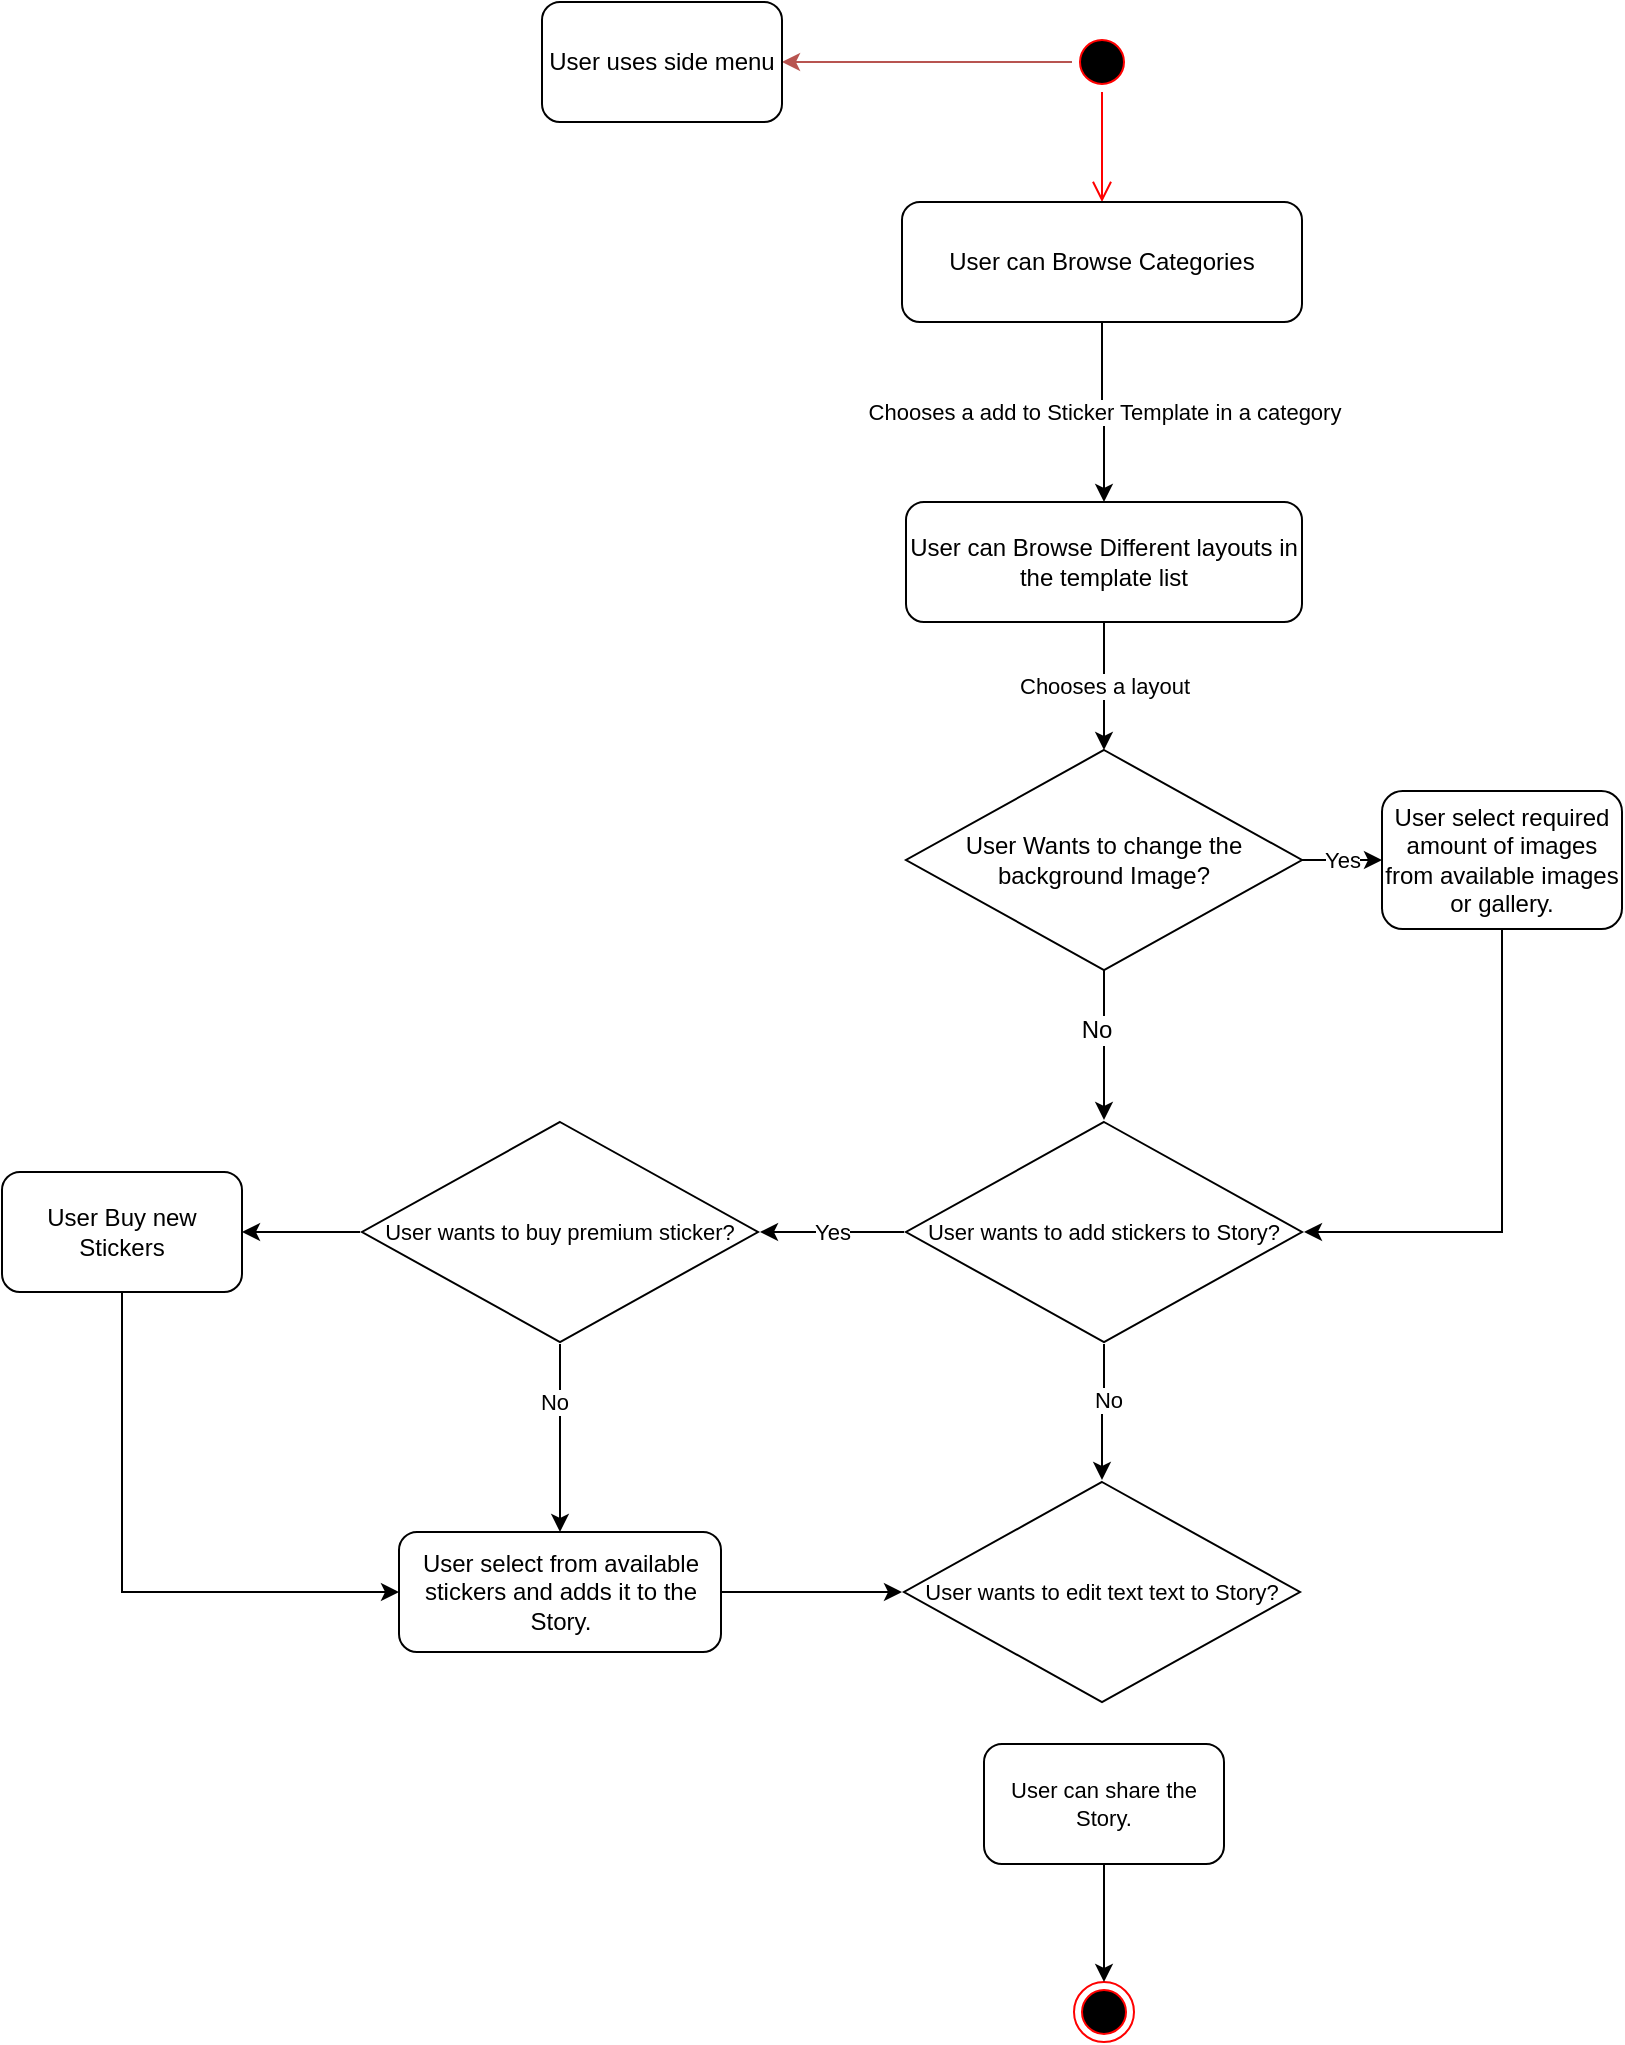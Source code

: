 <mxfile version="11.1.2" type="github"><diagram id="_DgNFgI9z5oCkufZs6Mz" name="Page-1"><mxGraphModel dx="1796" dy="616" grid="1" gridSize="10" guides="1" tooltips="1" connect="1" arrows="1" fold="1" page="1" pageScale="1" pageWidth="850" pageHeight="1100" math="0" shadow="0"><root><mxCell id="0"/><mxCell id="1" parent="0"/><mxCell id="RaKj-NtDlraIp82aUZes-7" style="edgeStyle=orthogonalEdgeStyle;rounded=0;orthogonalLoop=1;jettySize=auto;html=1;entryX=1;entryY=0.5;entryDx=0;entryDy=0;fillColor=#f8cecc;strokeColor=#b85450;" edge="1" parent="1" source="RaKj-NtDlraIp82aUZes-1" target="RaKj-NtDlraIp82aUZes-8"><mxGeometry relative="1" as="geometry"><mxPoint x="270" y="25" as="targetPoint"/></mxGeometry></mxCell><mxCell id="RaKj-NtDlraIp82aUZes-1" value="" style="ellipse;html=1;shape=startState;fillColor=#000000;strokeColor=#ff0000;" vertex="1" parent="1"><mxGeometry x="405" y="35" width="30" height="30" as="geometry"/></mxCell><mxCell id="RaKj-NtDlraIp82aUZes-2" value="" style="edgeStyle=orthogonalEdgeStyle;html=1;verticalAlign=bottom;endArrow=open;endSize=8;strokeColor=#ff0000;entryX=0.5;entryY=0;entryDx=0;entryDy=0;" edge="1" source="RaKj-NtDlraIp82aUZes-1" parent="1" target="RaKj-NtDlraIp82aUZes-5"><mxGeometry relative="1" as="geometry"><mxPoint x="425" y="80" as="targetPoint"/></mxGeometry></mxCell><mxCell id="RaKj-NtDlraIp82aUZes-3" value="" style="ellipse;html=1;shape=endState;fillColor=#000000;strokeColor=#ff0000;" vertex="1" parent="1"><mxGeometry x="406" y="1010" width="30" height="30" as="geometry"/></mxCell><mxCell id="RaKj-NtDlraIp82aUZes-9" value="Chooses a add to Sticker Template in a category" style="edgeStyle=orthogonalEdgeStyle;rounded=0;orthogonalLoop=1;jettySize=auto;html=1;entryX=0.5;entryY=0;entryDx=0;entryDy=0;" edge="1" parent="1" source="RaKj-NtDlraIp82aUZes-5" target="RaKj-NtDlraIp82aUZes-10"><mxGeometry relative="1" as="geometry"><mxPoint x="425" y="200" as="targetPoint"/></mxGeometry></mxCell><mxCell id="RaKj-NtDlraIp82aUZes-5" value="User can Browse Categories" style="rounded=1;whiteSpace=wrap;html=1;" vertex="1" parent="1"><mxGeometry x="320" y="120" width="200" height="60" as="geometry"/></mxCell><mxCell id="RaKj-NtDlraIp82aUZes-8" value="User uses side menu" style="rounded=1;whiteSpace=wrap;html=1;" vertex="1" parent="1"><mxGeometry x="140" y="20" width="120" height="60" as="geometry"/></mxCell><mxCell id="RaKj-NtDlraIp82aUZes-11" value="Chooses a layout" style="edgeStyle=orthogonalEdgeStyle;rounded=0;orthogonalLoop=1;jettySize=auto;html=1;entryX=0.5;entryY=0;entryDx=0;entryDy=0;" edge="1" parent="1" source="RaKj-NtDlraIp82aUZes-10" target="RaKj-NtDlraIp82aUZes-13"><mxGeometry relative="1" as="geometry"><mxPoint x="425" y="440" as="targetPoint"/></mxGeometry></mxCell><mxCell id="RaKj-NtDlraIp82aUZes-10" value="User can Browse Different layouts in the template list" style="rounded=1;whiteSpace=wrap;html=1;" vertex="1" parent="1"><mxGeometry x="322" y="270" width="198" height="60" as="geometry"/></mxCell><mxCell id="RaKj-NtDlraIp82aUZes-15" value="Yes" style="edgeStyle=orthogonalEdgeStyle;rounded=0;orthogonalLoop=1;jettySize=auto;html=1;entryX=0;entryY=0.5;entryDx=0;entryDy=0;" edge="1" parent="1" source="RaKj-NtDlraIp82aUZes-13" target="RaKj-NtDlraIp82aUZes-16"><mxGeometry relative="1" as="geometry"><mxPoint x="590" y="449" as="targetPoint"/></mxGeometry></mxCell><mxCell id="RaKj-NtDlraIp82aUZes-17" style="edgeStyle=orthogonalEdgeStyle;rounded=0;orthogonalLoop=1;jettySize=auto;html=1;entryX=0.5;entryY=0;entryDx=0;entryDy=0;" edge="1" parent="1" source="RaKj-NtDlraIp82aUZes-13" target="RaKj-NtDlraIp82aUZes-18"><mxGeometry relative="1" as="geometry"><mxPoint x="421" y="620" as="targetPoint"/></mxGeometry></mxCell><mxCell id="RaKj-NtDlraIp82aUZes-19" value="No" style="text;html=1;resizable=0;points=[];align=center;verticalAlign=middle;labelBackgroundColor=#ffffff;" vertex="1" connectable="0" parent="RaKj-NtDlraIp82aUZes-17"><mxGeometry x="-0.212" y="-4" relative="1" as="geometry"><mxPoint as="offset"/></mxGeometry></mxCell><mxCell id="RaKj-NtDlraIp82aUZes-13" value="User Wants to change the background Image?" style="rhombus;whiteSpace=wrap;html=1;fontSize=12;" vertex="1" parent="1"><mxGeometry x="322" y="394" width="198" height="110" as="geometry"/></mxCell><mxCell id="RaKj-NtDlraIp82aUZes-26" style="edgeStyle=orthogonalEdgeStyle;rounded=0;orthogonalLoop=1;jettySize=auto;html=1;entryX=1;entryY=0.5;entryDx=0;entryDy=0;fontSize=11;exitX=0.5;exitY=1;exitDx=0;exitDy=0;" edge="1" parent="1" source="RaKj-NtDlraIp82aUZes-16" target="RaKj-NtDlraIp82aUZes-18"><mxGeometry relative="1" as="geometry"/></mxCell><mxCell id="RaKj-NtDlraIp82aUZes-16" value="User select required amount of images from available images or gallery." style="rounded=1;whiteSpace=wrap;html=1;" vertex="1" parent="1"><mxGeometry x="560" y="414.5" width="120" height="69" as="geometry"/></mxCell><mxCell id="RaKj-NtDlraIp82aUZes-29" value="Yes" style="edgeStyle=orthogonalEdgeStyle;rounded=0;orthogonalLoop=1;jettySize=auto;html=1;entryX=1;entryY=0.5;entryDx=0;entryDy=0;fontSize=11;" edge="1" parent="1" source="RaKj-NtDlraIp82aUZes-18" target="RaKj-NtDlraIp82aUZes-23"><mxGeometry relative="1" as="geometry"/></mxCell><mxCell id="RaKj-NtDlraIp82aUZes-37" style="edgeStyle=orthogonalEdgeStyle;rounded=0;orthogonalLoop=1;jettySize=auto;html=1;fontSize=11;" edge="1" parent="1" source="RaKj-NtDlraIp82aUZes-18" target="RaKj-NtDlraIp82aUZes-45"><mxGeometry relative="1" as="geometry"><mxPoint x="420" y="760" as="targetPoint"/></mxGeometry></mxCell><mxCell id="RaKj-NtDlraIp82aUZes-43" value="No" style="text;html=1;resizable=0;points=[];align=center;verticalAlign=middle;labelBackgroundColor=#ffffff;fontSize=11;" vertex="1" connectable="0" parent="RaKj-NtDlraIp82aUZes-37"><mxGeometry x="-0.185" y="2" relative="1" as="geometry"><mxPoint as="offset"/></mxGeometry></mxCell><mxCell id="RaKj-NtDlraIp82aUZes-18" value="User wants to add stickers to Story?" style="rhombus;whiteSpace=wrap;html=1;perimeterSpacing=1;rounded=0;verticalAlign=middle;fontSize=11;horizontal=1;" vertex="1" parent="1"><mxGeometry x="322" y="580" width="198" height="110" as="geometry"/></mxCell><mxCell id="RaKj-NtDlraIp82aUZes-41" style="edgeStyle=orthogonalEdgeStyle;rounded=0;orthogonalLoop=1;jettySize=auto;html=1;entryX=0;entryY=0.5;entryDx=0;entryDy=0;fontSize=11;" edge="1" parent="1" source="RaKj-NtDlraIp82aUZes-20" target="RaKj-NtDlraIp82aUZes-45"><mxGeometry relative="1" as="geometry"/></mxCell><mxCell id="RaKj-NtDlraIp82aUZes-20" value="User select from available stickers and adds it to the Story." style="rounded=1;whiteSpace=wrap;html=1;" vertex="1" parent="1"><mxGeometry x="68.5" y="785" width="161" height="60" as="geometry"/></mxCell><mxCell id="RaKj-NtDlraIp82aUZes-24" style="edgeStyle=orthogonalEdgeStyle;rounded=0;orthogonalLoop=1;jettySize=auto;html=1;entryX=0.5;entryY=0;entryDx=0;entryDy=0;fontSize=11;" edge="1" parent="1" source="RaKj-NtDlraIp82aUZes-23" target="RaKj-NtDlraIp82aUZes-20"><mxGeometry relative="1" as="geometry"/></mxCell><mxCell id="RaKj-NtDlraIp82aUZes-35" value="No" style="text;html=1;resizable=0;points=[];align=center;verticalAlign=middle;labelBackgroundColor=#ffffff;fontSize=11;" vertex="1" connectable="0" parent="RaKj-NtDlraIp82aUZes-24"><mxGeometry x="-0.383" y="-3" relative="1" as="geometry"><mxPoint as="offset"/></mxGeometry></mxCell><mxCell id="RaKj-NtDlraIp82aUZes-33" style="edgeStyle=orthogonalEdgeStyle;rounded=0;orthogonalLoop=1;jettySize=auto;html=1;fontSize=11;entryX=1;entryY=0.5;entryDx=0;entryDy=0;" edge="1" parent="1" source="RaKj-NtDlraIp82aUZes-23" target="RaKj-NtDlraIp82aUZes-34"><mxGeometry relative="1" as="geometry"><mxPoint x="-10" y="635" as="targetPoint"/></mxGeometry></mxCell><mxCell id="RaKj-NtDlraIp82aUZes-23" value="User wants to buy premium sticker?" style="rhombus;whiteSpace=wrap;html=1;perimeterSpacing=1;rounded=0;verticalAlign=middle;fontSize=11;horizontal=1;" vertex="1" parent="1"><mxGeometry x="50" y="580" width="198" height="110" as="geometry"/></mxCell><mxCell id="RaKj-NtDlraIp82aUZes-36" style="edgeStyle=orthogonalEdgeStyle;rounded=0;orthogonalLoop=1;jettySize=auto;html=1;entryX=0;entryY=0.5;entryDx=0;entryDy=0;fontSize=11;exitX=0.5;exitY=1;exitDx=0;exitDy=0;" edge="1" parent="1" source="RaKj-NtDlraIp82aUZes-34" target="RaKj-NtDlraIp82aUZes-20"><mxGeometry relative="1" as="geometry"><Array as="points"><mxPoint x="-70" y="815"/></Array></mxGeometry></mxCell><mxCell id="RaKj-NtDlraIp82aUZes-34" value="User Buy new Stickers" style="rounded=1;whiteSpace=wrap;html=1;" vertex="1" parent="1"><mxGeometry x="-130" y="605" width="120" height="60" as="geometry"/></mxCell><mxCell id="RaKj-NtDlraIp82aUZes-40" style="edgeStyle=orthogonalEdgeStyle;rounded=0;orthogonalLoop=1;jettySize=auto;html=1;entryX=0.5;entryY=0;entryDx=0;entryDy=0;fontSize=11;" edge="1" parent="1" source="RaKj-NtDlraIp82aUZes-38" target="RaKj-NtDlraIp82aUZes-3"><mxGeometry relative="1" as="geometry"/></mxCell><mxCell id="RaKj-NtDlraIp82aUZes-38" value="User can share the Story." style="rounded=1;whiteSpace=wrap;html=1;fontSize=11;" vertex="1" parent="1"><mxGeometry x="361" y="891" width="120" height="60" as="geometry"/></mxCell><mxCell id="RaKj-NtDlraIp82aUZes-45" value="User wants to edit text text to Story?" style="rhombus;whiteSpace=wrap;html=1;perimeterSpacing=1;rounded=0;verticalAlign=middle;fontSize=11;horizontal=1;" vertex="1" parent="1"><mxGeometry x="321" y="760" width="198" height="110" as="geometry"/></mxCell></root></mxGraphModel></diagram></mxfile>